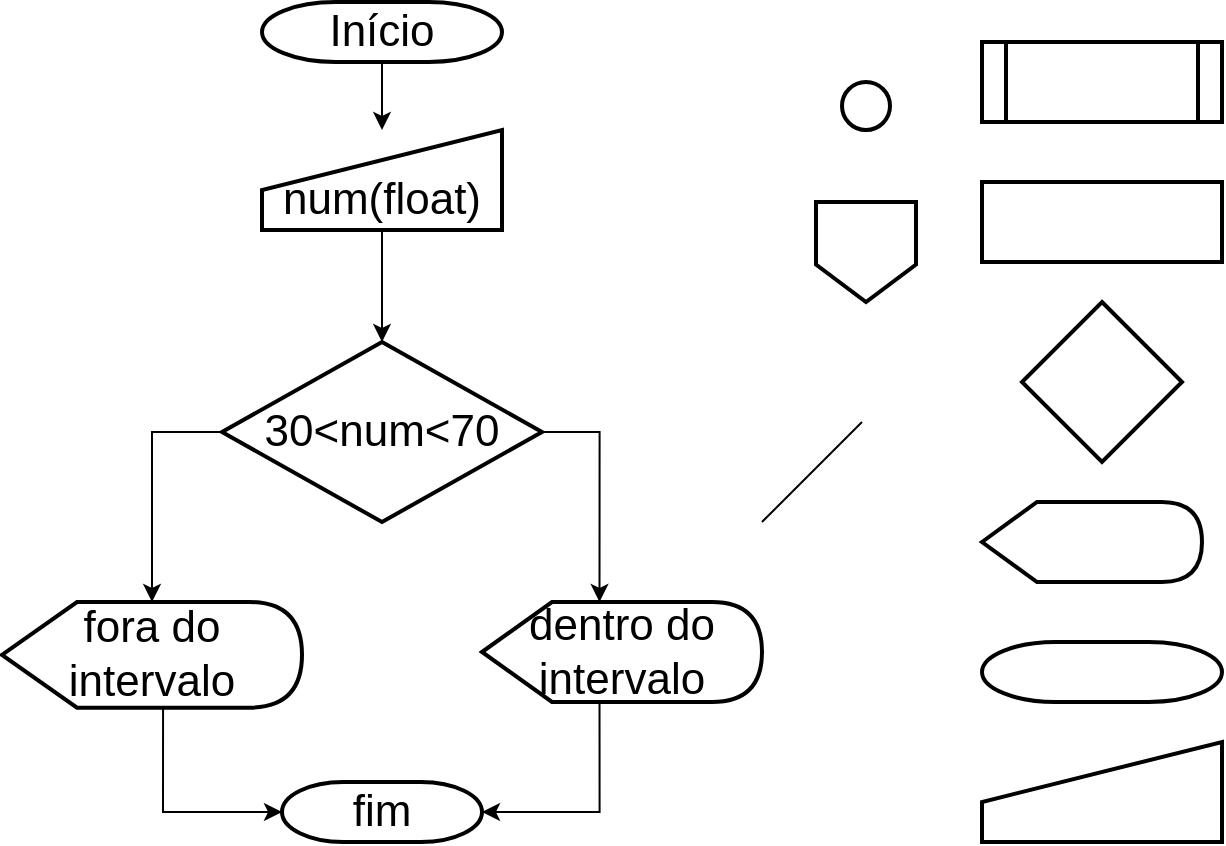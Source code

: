 <mxfile version="12.9.3" type="device"><diagram id="pfvXnGhYd8uyGcWILHOe" name="Page-1"><mxGraphModel dx="395" dy="501" grid="1" gridSize="10" guides="1" tooltips="1" connect="1" arrows="1" fold="1" page="1" pageScale="1" pageWidth="827" pageHeight="1169" math="0" shadow="0"><root><mxCell id="0"/><mxCell id="1" parent="0"/><mxCell id="k3qTGBVu936iP13gfT48-1" value="" style="shape=process;whiteSpace=wrap;html=1;backgroundOutline=1;strokeWidth=2;fontSize=22;" parent="1" vertex="1"><mxGeometry x="690" y="40" width="120" height="40" as="geometry"/></mxCell><mxCell id="k3qTGBVu936iP13gfT48-2" value="" style="rounded=0;whiteSpace=wrap;html=1;strokeWidth=2;fontSize=22;" parent="1" vertex="1"><mxGeometry x="690" y="110" width="120" height="40" as="geometry"/></mxCell><mxCell id="k3qTGBVu936iP13gfT48-3" value="" style="rhombus;whiteSpace=wrap;html=1;strokeWidth=2;fontSize=22;" parent="1" vertex="1"><mxGeometry x="710" y="170" width="80" height="80" as="geometry"/></mxCell><mxCell id="k3qTGBVu936iP13gfT48-4" value="" style="shape=display;whiteSpace=wrap;html=1;strokeWidth=2;fontSize=22;" parent="1" vertex="1"><mxGeometry x="690" y="270" width="110" height="40" as="geometry"/></mxCell><mxCell id="k3qTGBVu936iP13gfT48-7" value="" style="strokeWidth=2;html=1;shape=mxgraph.flowchart.terminator;whiteSpace=wrap;fontSize=22;" parent="1" vertex="1"><mxGeometry x="690" y="340" width="120" height="30" as="geometry"/></mxCell><mxCell id="k3qTGBVu936iP13gfT48-8" value="" style="shape=manualInput;whiteSpace=wrap;html=1;strokeWidth=2;fontSize=22;verticalAlign=bottom;" parent="1" vertex="1"><mxGeometry x="690" y="390" width="120" height="50" as="geometry"/></mxCell><mxCell id="8Lwm6xLf6v4XqvJ4ygxP-15" value="" style="ellipse;whiteSpace=wrap;html=1;aspect=fixed;fontSize=20;strokeWidth=2;" parent="1" vertex="1"><mxGeometry x="620" y="60" width="24" height="24" as="geometry"/></mxCell><mxCell id="T5BEBSp8lceXJKpe9L_l-1" value="" style="shape=offPageConnector;whiteSpace=wrap;html=1;strokeWidth=2;fontSize=23;" parent="1" vertex="1"><mxGeometry x="607" y="120" width="50" height="50" as="geometry"/></mxCell><mxCell id="n-XfKmwGPJ-Yx1A8gQ0A-4" value="" style="endArrow=none;html=1;" parent="1" edge="1"><mxGeometry width="50" height="50" relative="1" as="geometry"><mxPoint x="580" y="280" as="sourcePoint"/><mxPoint x="630" y="230" as="targetPoint"/></mxGeometry></mxCell><mxCell id="OklSMj860a88ddHF9neE-16" style="edgeStyle=orthogonalEdgeStyle;rounded=0;orthogonalLoop=1;jettySize=auto;html=1;exitX=0.5;exitY=1;exitDx=0;exitDy=0;exitPerimeter=0;entryX=0.5;entryY=0;entryDx=0;entryDy=0;" edge="1" parent="1" source="OklSMj860a88ddHF9neE-1" target="OklSMj860a88ddHF9neE-2"><mxGeometry relative="1" as="geometry"/></mxCell><mxCell id="OklSMj860a88ddHF9neE-1" value="Início" style="strokeWidth=2;html=1;shape=mxgraph.flowchart.terminator;whiteSpace=wrap;fontSize=22;" vertex="1" parent="1"><mxGeometry x="330" y="20" width="120" height="30" as="geometry"/></mxCell><mxCell id="OklSMj860a88ddHF9neE-17" style="edgeStyle=orthogonalEdgeStyle;rounded=0;orthogonalLoop=1;jettySize=auto;html=1;exitX=0.5;exitY=1;exitDx=0;exitDy=0;entryX=0.5;entryY=0;entryDx=0;entryDy=0;" edge="1" parent="1" source="OklSMj860a88ddHF9neE-2" target="OklSMj860a88ddHF9neE-3"><mxGeometry relative="1" as="geometry"/></mxCell><mxCell id="OklSMj860a88ddHF9neE-2" value="num(float)" style="shape=manualInput;whiteSpace=wrap;html=1;strokeWidth=2;fontSize=22;verticalAlign=bottom;" vertex="1" parent="1"><mxGeometry x="330" y="84" width="120" height="50" as="geometry"/></mxCell><mxCell id="OklSMj860a88ddHF9neE-10" style="edgeStyle=orthogonalEdgeStyle;rounded=0;orthogonalLoop=1;jettySize=auto;html=1;exitX=1;exitY=0.5;exitDx=0;exitDy=0;entryX=0;entryY=0;entryDx=58.75;entryDy=0;entryPerimeter=0;" edge="1" parent="1" source="OklSMj860a88ddHF9neE-3" target="OklSMj860a88ddHF9neE-7"><mxGeometry relative="1" as="geometry"/></mxCell><mxCell id="OklSMj860a88ddHF9neE-11" style="edgeStyle=orthogonalEdgeStyle;rounded=0;orthogonalLoop=1;jettySize=auto;html=1;exitX=0;exitY=0.5;exitDx=0;exitDy=0;" edge="1" parent="1" source="OklSMj860a88ddHF9neE-3" target="OklSMj860a88ddHF9neE-5"><mxGeometry relative="1" as="geometry"/></mxCell><mxCell id="OklSMj860a88ddHF9neE-3" value="30&amp;lt;num&amp;lt;70" style="rhombus;whiteSpace=wrap;html=1;strokeWidth=2;fontSize=22;" vertex="1" parent="1"><mxGeometry x="310" y="190" width="160" height="90" as="geometry"/></mxCell><mxCell id="OklSMj860a88ddHF9neE-15" style="edgeStyle=orthogonalEdgeStyle;rounded=0;orthogonalLoop=1;jettySize=auto;html=1;exitX=0;exitY=0;exitDx=80.535;exitDy=52.86;exitPerimeter=0;entryX=0;entryY=0.5;entryDx=0;entryDy=0;entryPerimeter=0;" edge="1" parent="1" source="OklSMj860a88ddHF9neE-5" target="OklSMj860a88ddHF9neE-12"><mxGeometry relative="1" as="geometry"/></mxCell><mxCell id="OklSMj860a88ddHF9neE-5" value="fora do intervalo" style="shape=display;whiteSpace=wrap;html=1;strokeWidth=2;fontSize=22;" vertex="1" parent="1"><mxGeometry x="200" y="320" width="150" height="52.86" as="geometry"/></mxCell><mxCell id="OklSMj860a88ddHF9neE-13" style="edgeStyle=orthogonalEdgeStyle;rounded=0;orthogonalLoop=1;jettySize=auto;html=1;exitX=0;exitY=0;exitDx=58.75;exitDy=40;exitPerimeter=0;entryX=1;entryY=0.5;entryDx=0;entryDy=0;entryPerimeter=0;" edge="1" parent="1" source="OklSMj860a88ddHF9neE-7" target="OklSMj860a88ddHF9neE-12"><mxGeometry relative="1" as="geometry"/></mxCell><mxCell id="OklSMj860a88ddHF9neE-7" value="dentro do intervalo" style="shape=display;whiteSpace=wrap;html=1;strokeWidth=2;fontSize=22;" vertex="1" parent="1"><mxGeometry x="440" y="320" width="140" height="50" as="geometry"/></mxCell><mxCell id="OklSMj860a88ddHF9neE-12" value="fim" style="strokeWidth=2;html=1;shape=mxgraph.flowchart.terminator;whiteSpace=wrap;fontSize=22;" vertex="1" parent="1"><mxGeometry x="340" y="410" width="100" height="30" as="geometry"/></mxCell></root></mxGraphModel></diagram></mxfile>